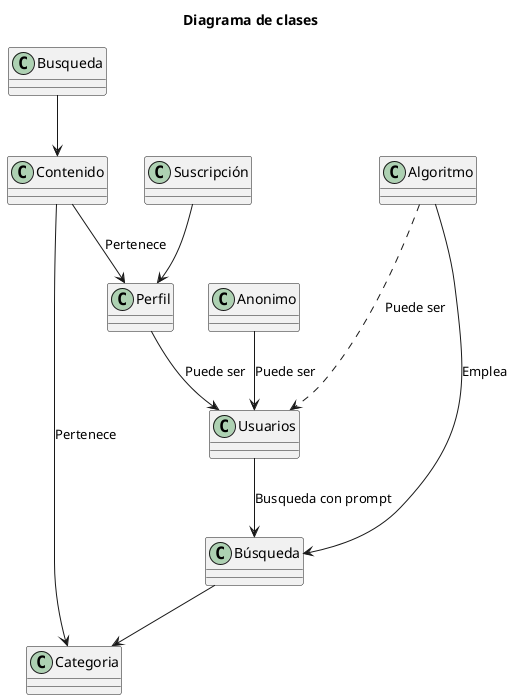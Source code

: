 @startuml
Title Diagrama de clases 
class Usuarios
class Anonimo
class Perfil
class Suscripción
class Búsqueda
class Algoritmo
class Categoria
class Contenido

Anonimo --> Usuarios : Puede ser
Perfil --> Usuarios : Puede ser
Usuarios --> Búsqueda : Busqueda con prompt
Algoritmo --> Búsqueda : Emplea
Búsqueda --> Categoria 
Busqueda --> Contenido
Contenido --> Categoria : Pertenece
Contenido --> Perfil : Pertenece
Suscripción --> Perfil
Algoritmo ...> Usuarios : Puede ser

@enduml
